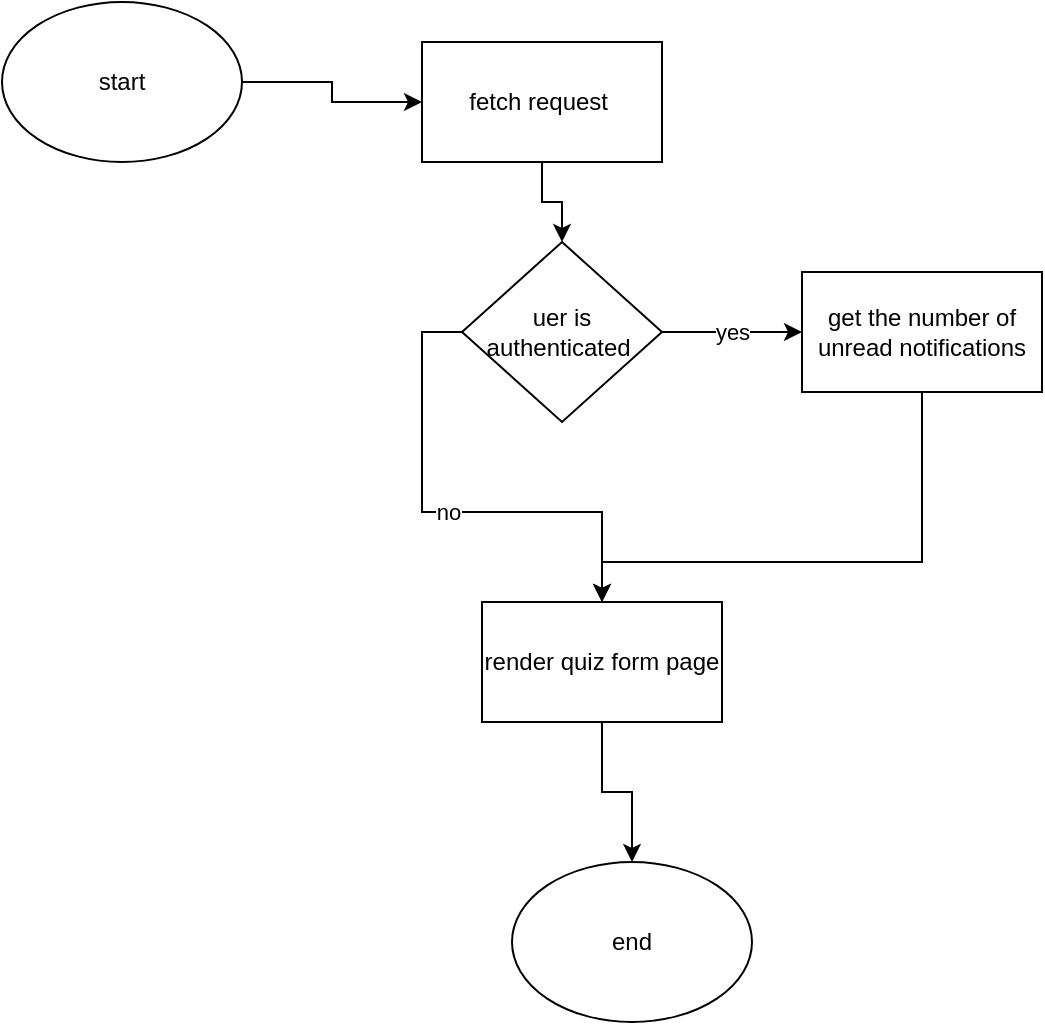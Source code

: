 <mxfile version="24.0.4" type="device">
  <diagram name="Page-1" id="Ikurisf6gKU5D0WnUJwT">
    <mxGraphModel dx="1276" dy="606" grid="1" gridSize="10" guides="1" tooltips="1" connect="1" arrows="1" fold="1" page="1" pageScale="1" pageWidth="850" pageHeight="1100" math="0" shadow="0">
      <root>
        <mxCell id="0" />
        <mxCell id="1" parent="0" />
        <mxCell id="Cvl91ToUlRYQaEAVH23j-4" style="edgeStyle=orthogonalEdgeStyle;rounded=0;orthogonalLoop=1;jettySize=auto;html=1;entryX=0;entryY=0.5;entryDx=0;entryDy=0;" edge="1" parent="1" source="Cvl91ToUlRYQaEAVH23j-1" target="Cvl91ToUlRYQaEAVH23j-3">
          <mxGeometry relative="1" as="geometry" />
        </mxCell>
        <mxCell id="Cvl91ToUlRYQaEAVH23j-1" value="start" style="ellipse;whiteSpace=wrap;html=1;" vertex="1" parent="1">
          <mxGeometry x="50" y="40" width="120" height="80" as="geometry" />
        </mxCell>
        <mxCell id="Cvl91ToUlRYQaEAVH23j-2" value="end" style="ellipse;whiteSpace=wrap;html=1;" vertex="1" parent="1">
          <mxGeometry x="305" y="470" width="120" height="80" as="geometry" />
        </mxCell>
        <mxCell id="Cvl91ToUlRYQaEAVH23j-6" value="" style="edgeStyle=orthogonalEdgeStyle;rounded=0;orthogonalLoop=1;jettySize=auto;html=1;" edge="1" parent="1" source="Cvl91ToUlRYQaEAVH23j-3" target="Cvl91ToUlRYQaEAVH23j-7">
          <mxGeometry relative="1" as="geometry">
            <mxPoint x="320" y="200" as="targetPoint" />
          </mxGeometry>
        </mxCell>
        <mxCell id="Cvl91ToUlRYQaEAVH23j-3" value="fetch request&amp;nbsp;" style="rounded=0;whiteSpace=wrap;html=1;" vertex="1" parent="1">
          <mxGeometry x="260" y="60" width="120" height="60" as="geometry" />
        </mxCell>
        <mxCell id="Cvl91ToUlRYQaEAVH23j-9" value="yes" style="edgeStyle=orthogonalEdgeStyle;rounded=0;orthogonalLoop=1;jettySize=auto;html=1;" edge="1" parent="1" source="Cvl91ToUlRYQaEAVH23j-7" target="Cvl91ToUlRYQaEAVH23j-8">
          <mxGeometry relative="1" as="geometry" />
        </mxCell>
        <mxCell id="Cvl91ToUlRYQaEAVH23j-10" value="no" style="edgeStyle=orthogonalEdgeStyle;rounded=0;orthogonalLoop=1;jettySize=auto;html=1;exitX=0;exitY=0.5;exitDx=0;exitDy=0;entryX=0.5;entryY=0;entryDx=0;entryDy=0;" edge="1" parent="1" source="Cvl91ToUlRYQaEAVH23j-7" target="Cvl91ToUlRYQaEAVH23j-12">
          <mxGeometry relative="1" as="geometry">
            <mxPoint x="220" y="300" as="targetPoint" />
          </mxGeometry>
        </mxCell>
        <mxCell id="Cvl91ToUlRYQaEAVH23j-7" value="uer is authenticated&amp;nbsp;" style="rhombus;whiteSpace=wrap;html=1;" vertex="1" parent="1">
          <mxGeometry x="280" y="160" width="100" height="90" as="geometry" />
        </mxCell>
        <mxCell id="Cvl91ToUlRYQaEAVH23j-11" style="edgeStyle=orthogonalEdgeStyle;rounded=0;orthogonalLoop=1;jettySize=auto;html=1;entryX=0.5;entryY=0;entryDx=0;entryDy=0;" edge="1" parent="1" source="Cvl91ToUlRYQaEAVH23j-8" target="Cvl91ToUlRYQaEAVH23j-12">
          <mxGeometry relative="1" as="geometry">
            <mxPoint x="490" y="380" as="targetPoint" />
            <Array as="points">
              <mxPoint x="510" y="320" />
              <mxPoint x="350" y="320" />
            </Array>
          </mxGeometry>
        </mxCell>
        <mxCell id="Cvl91ToUlRYQaEAVH23j-8" value="get the number of unread notifications" style="whiteSpace=wrap;html=1;" vertex="1" parent="1">
          <mxGeometry x="450" y="175" width="120" height="60" as="geometry" />
        </mxCell>
        <mxCell id="Cvl91ToUlRYQaEAVH23j-13" style="edgeStyle=orthogonalEdgeStyle;rounded=0;orthogonalLoop=1;jettySize=auto;html=1;" edge="1" parent="1" source="Cvl91ToUlRYQaEAVH23j-12" target="Cvl91ToUlRYQaEAVH23j-2">
          <mxGeometry relative="1" as="geometry" />
        </mxCell>
        <mxCell id="Cvl91ToUlRYQaEAVH23j-12" value="render quiz form page" style="rounded=0;whiteSpace=wrap;html=1;" vertex="1" parent="1">
          <mxGeometry x="290" y="340" width="120" height="60" as="geometry" />
        </mxCell>
      </root>
    </mxGraphModel>
  </diagram>
</mxfile>
